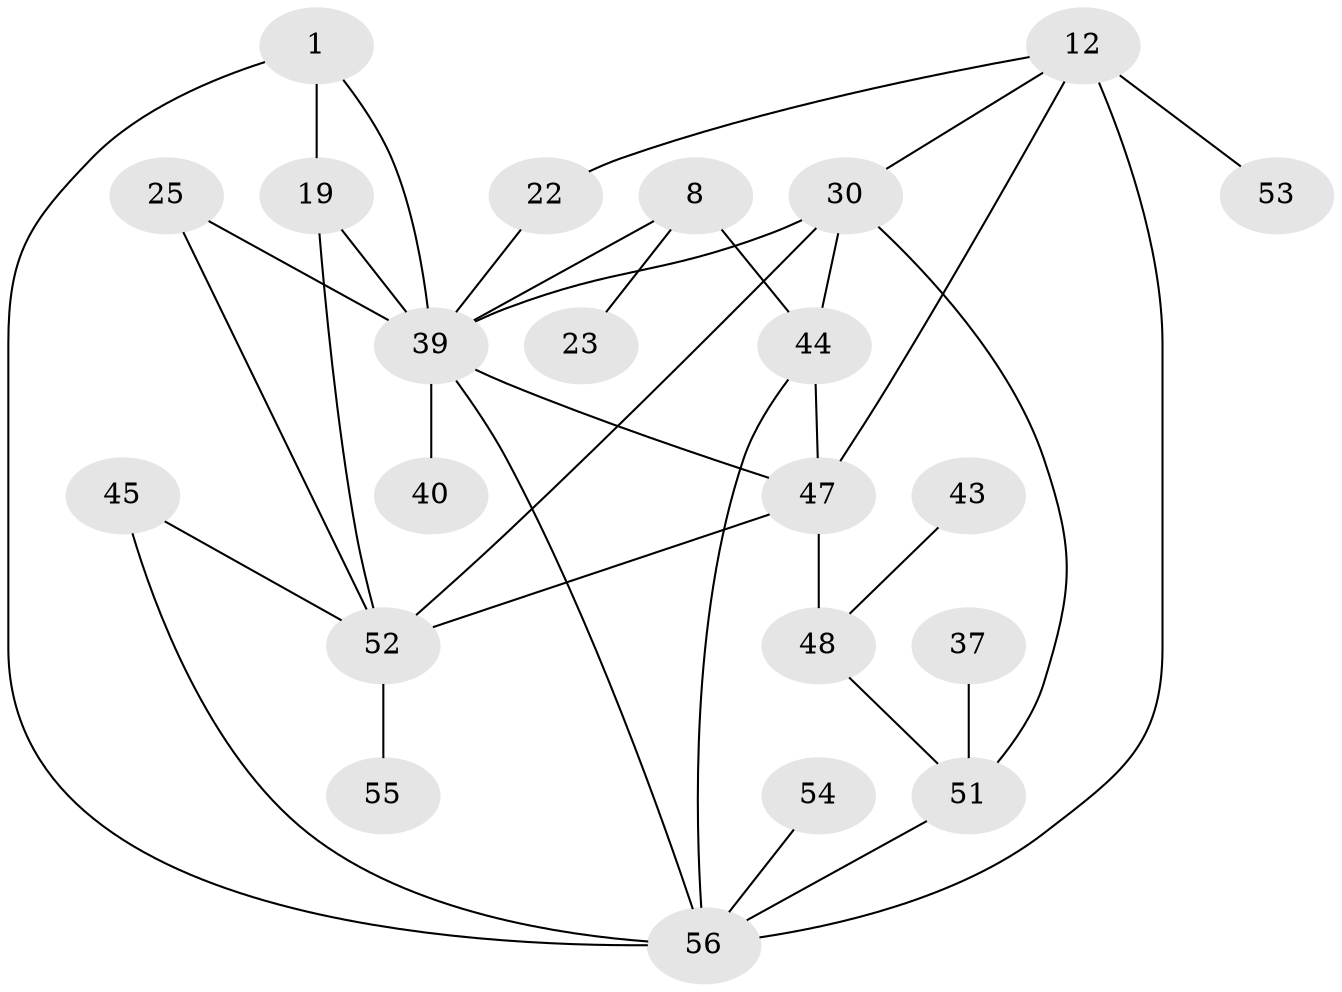 // original degree distribution, {5: 0.10714285714285714, 6: 0.05357142857142857, 3: 0.23214285714285715, 7: 0.017857142857142856, 4: 0.16071428571428573, 1: 0.21428571428571427, 2: 0.21428571428571427}
// Generated by graph-tools (version 1.1) at 2025/45/03/04/25 21:45:53]
// undirected, 22 vertices, 35 edges
graph export_dot {
graph [start="1"]
  node [color=gray90,style=filled];
  1;
  8;
  12 [super="+11"];
  19 [super="+17"];
  22;
  23;
  25;
  30 [super="+29+7"];
  37;
  39 [super="+15+10+28"];
  40;
  43;
  44 [super="+41"];
  45;
  47 [super="+16+32+42"];
  48 [super="+27+31+34"];
  51 [super="+18"];
  52 [super="+50"];
  53;
  54;
  55;
  56 [super="+3+6+49"];
  1 -- 19 [weight=2];
  1 -- 39 [weight=2];
  1 -- 56;
  8 -- 23;
  8 -- 39;
  8 -- 44 [weight=2];
  12 -- 53;
  12 -- 22;
  12 -- 47 [weight=2];
  12 -- 56 [weight=2];
  12 -- 30 [weight=2];
  19 -- 52 [weight=2];
  19 -- 39;
  22 -- 39;
  25 -- 39;
  25 -- 52;
  30 -- 52 [weight=2];
  30 -- 51;
  30 -- 39;
  30 -- 44;
  37 -- 51;
  39 -- 40;
  39 -- 47 [weight=2];
  39 -- 56 [weight=3];
  43 -- 48;
  44 -- 47 [weight=2];
  44 -- 56;
  45 -- 52;
  45 -- 56;
  47 -- 52 [weight=2];
  47 -- 48;
  48 -- 51;
  51 -- 56 [weight=2];
  52 -- 55;
  54 -- 56;
}
